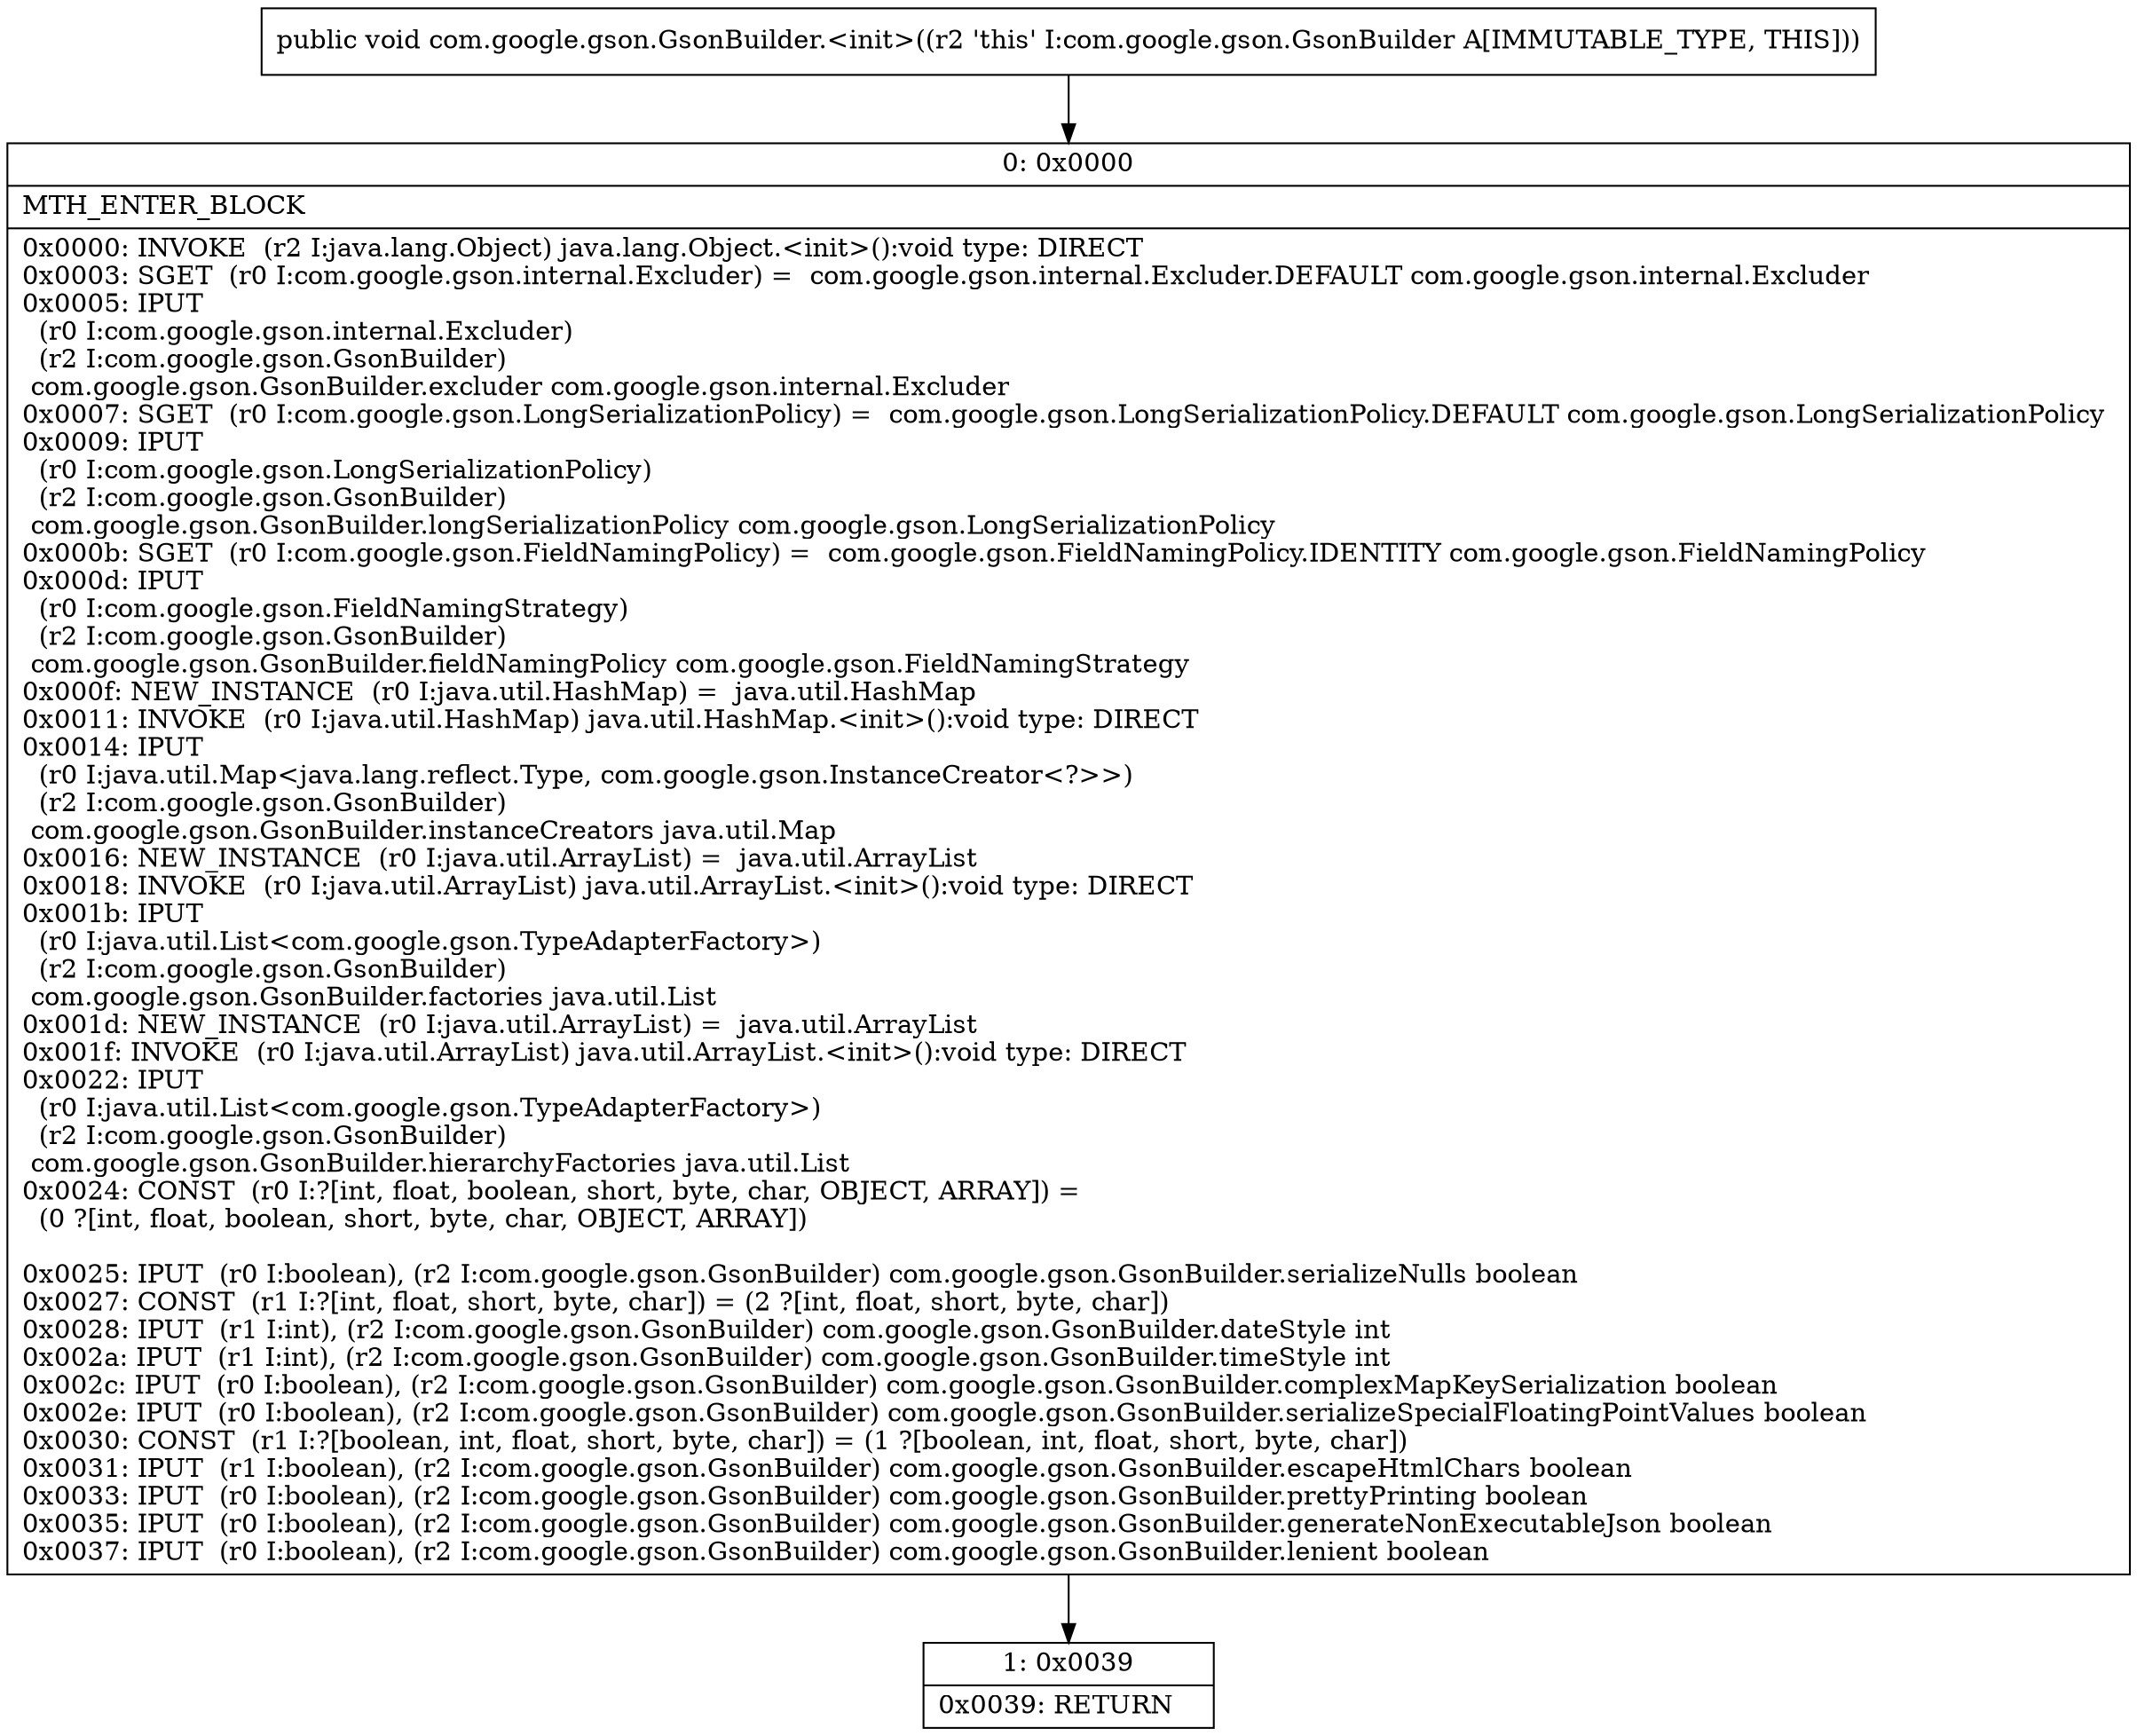 digraph "CFG forcom.google.gson.GsonBuilder.\<init\>()V" {
Node_0 [shape=record,label="{0\:\ 0x0000|MTH_ENTER_BLOCK\l|0x0000: INVOKE  (r2 I:java.lang.Object) java.lang.Object.\<init\>():void type: DIRECT \l0x0003: SGET  (r0 I:com.google.gson.internal.Excluder) =  com.google.gson.internal.Excluder.DEFAULT com.google.gson.internal.Excluder \l0x0005: IPUT  \l  (r0 I:com.google.gson.internal.Excluder)\l  (r2 I:com.google.gson.GsonBuilder)\l com.google.gson.GsonBuilder.excluder com.google.gson.internal.Excluder \l0x0007: SGET  (r0 I:com.google.gson.LongSerializationPolicy) =  com.google.gson.LongSerializationPolicy.DEFAULT com.google.gson.LongSerializationPolicy \l0x0009: IPUT  \l  (r0 I:com.google.gson.LongSerializationPolicy)\l  (r2 I:com.google.gson.GsonBuilder)\l com.google.gson.GsonBuilder.longSerializationPolicy com.google.gson.LongSerializationPolicy \l0x000b: SGET  (r0 I:com.google.gson.FieldNamingPolicy) =  com.google.gson.FieldNamingPolicy.IDENTITY com.google.gson.FieldNamingPolicy \l0x000d: IPUT  \l  (r0 I:com.google.gson.FieldNamingStrategy)\l  (r2 I:com.google.gson.GsonBuilder)\l com.google.gson.GsonBuilder.fieldNamingPolicy com.google.gson.FieldNamingStrategy \l0x000f: NEW_INSTANCE  (r0 I:java.util.HashMap) =  java.util.HashMap \l0x0011: INVOKE  (r0 I:java.util.HashMap) java.util.HashMap.\<init\>():void type: DIRECT \l0x0014: IPUT  \l  (r0 I:java.util.Map\<java.lang.reflect.Type, com.google.gson.InstanceCreator\<?\>\>)\l  (r2 I:com.google.gson.GsonBuilder)\l com.google.gson.GsonBuilder.instanceCreators java.util.Map \l0x0016: NEW_INSTANCE  (r0 I:java.util.ArrayList) =  java.util.ArrayList \l0x0018: INVOKE  (r0 I:java.util.ArrayList) java.util.ArrayList.\<init\>():void type: DIRECT \l0x001b: IPUT  \l  (r0 I:java.util.List\<com.google.gson.TypeAdapterFactory\>)\l  (r2 I:com.google.gson.GsonBuilder)\l com.google.gson.GsonBuilder.factories java.util.List \l0x001d: NEW_INSTANCE  (r0 I:java.util.ArrayList) =  java.util.ArrayList \l0x001f: INVOKE  (r0 I:java.util.ArrayList) java.util.ArrayList.\<init\>():void type: DIRECT \l0x0022: IPUT  \l  (r0 I:java.util.List\<com.google.gson.TypeAdapterFactory\>)\l  (r2 I:com.google.gson.GsonBuilder)\l com.google.gson.GsonBuilder.hierarchyFactories java.util.List \l0x0024: CONST  (r0 I:?[int, float, boolean, short, byte, char, OBJECT, ARRAY]) = \l  (0 ?[int, float, boolean, short, byte, char, OBJECT, ARRAY])\l \l0x0025: IPUT  (r0 I:boolean), (r2 I:com.google.gson.GsonBuilder) com.google.gson.GsonBuilder.serializeNulls boolean \l0x0027: CONST  (r1 I:?[int, float, short, byte, char]) = (2 ?[int, float, short, byte, char]) \l0x0028: IPUT  (r1 I:int), (r2 I:com.google.gson.GsonBuilder) com.google.gson.GsonBuilder.dateStyle int \l0x002a: IPUT  (r1 I:int), (r2 I:com.google.gson.GsonBuilder) com.google.gson.GsonBuilder.timeStyle int \l0x002c: IPUT  (r0 I:boolean), (r2 I:com.google.gson.GsonBuilder) com.google.gson.GsonBuilder.complexMapKeySerialization boolean \l0x002e: IPUT  (r0 I:boolean), (r2 I:com.google.gson.GsonBuilder) com.google.gson.GsonBuilder.serializeSpecialFloatingPointValues boolean \l0x0030: CONST  (r1 I:?[boolean, int, float, short, byte, char]) = (1 ?[boolean, int, float, short, byte, char]) \l0x0031: IPUT  (r1 I:boolean), (r2 I:com.google.gson.GsonBuilder) com.google.gson.GsonBuilder.escapeHtmlChars boolean \l0x0033: IPUT  (r0 I:boolean), (r2 I:com.google.gson.GsonBuilder) com.google.gson.GsonBuilder.prettyPrinting boolean \l0x0035: IPUT  (r0 I:boolean), (r2 I:com.google.gson.GsonBuilder) com.google.gson.GsonBuilder.generateNonExecutableJson boolean \l0x0037: IPUT  (r0 I:boolean), (r2 I:com.google.gson.GsonBuilder) com.google.gson.GsonBuilder.lenient boolean \l}"];
Node_1 [shape=record,label="{1\:\ 0x0039|0x0039: RETURN   \l}"];
MethodNode[shape=record,label="{public void com.google.gson.GsonBuilder.\<init\>((r2 'this' I:com.google.gson.GsonBuilder A[IMMUTABLE_TYPE, THIS])) }"];
MethodNode -> Node_0;
Node_0 -> Node_1;
}

